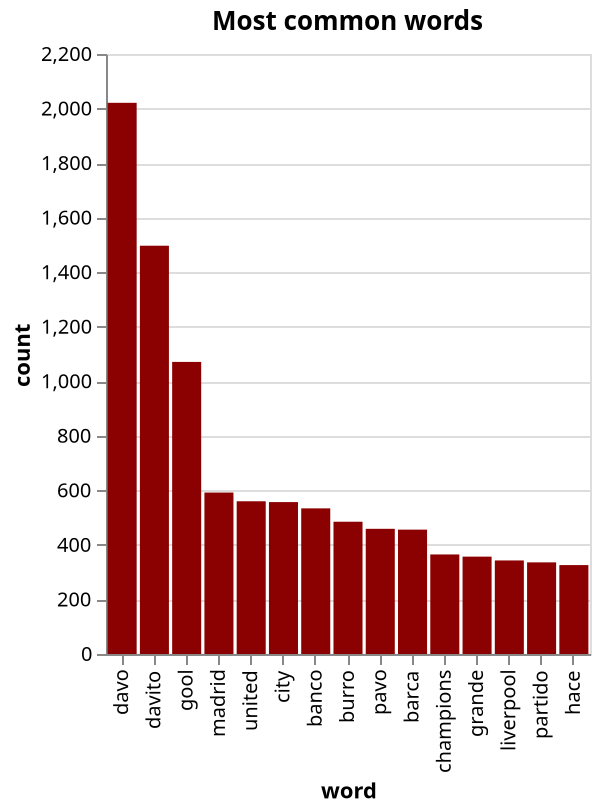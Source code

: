 {
  "config": {"view": {"continuousWidth": 300, "continuousHeight": 300}},
  "data": {"name": "data-f72d91cae2984968820402b22879eb95"},
  "mark": {"type": "bar", "color": "darkred", "tooltip": true},
  "encoding": {
    "x": {"field": "word", "sort": null, "type": "nominal"},
    "y": {"field": "count", "type": "quantitative"}
  },
  "title": "Most common words",
  "width":"container",
  "$schema": "https://vega.github.io/schema/vega-lite/v5.6.1.json",
  "datasets": {
    "data-f72d91cae2984968820402b22879eb95": [
      {"word": "davo", "count": 2021},
      {"word": "davito", "count": 1497},
      {"word": "gool", "count": 1071},
      {"word": "madrid", "count": 592},
      {"word": "united", "count": 560},
      {"word": "city", "count": 557},
      {"word": "banco", "count": 534},
      {"word": "burro", "count": 485},
      {"word": "pavo", "count": 459},
      {"word": "barca", "count": 456},
      {"word": "champions", "count": 365},
      {"word": "grande", "count": 357},
      {"word": "liverpool", "count": 343},
      {"word": "partido", "count": 336},
      {"word": "hace", "count": 326}
    ]
  }
}